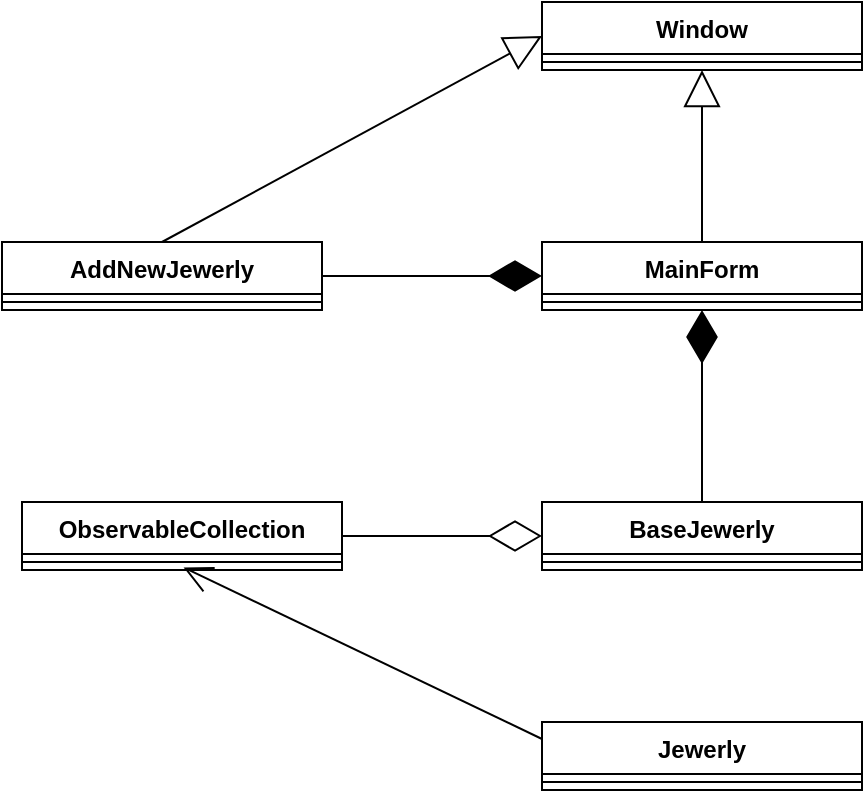 <mxfile version="21.1.5" type="device">
  <diagram name="Страница 1" id="m0-gYL4TG62qEfekST7Q">
    <mxGraphModel dx="1236" dy="573" grid="1" gridSize="10" guides="1" tooltips="1" connect="1" arrows="1" fold="1" page="1" pageScale="1" pageWidth="827" pageHeight="1169" math="0" shadow="0">
      <root>
        <mxCell id="0" />
        <mxCell id="1" parent="0" />
        <mxCell id="7zVfvUFmJrrlxcEDqSVJ-6" value="Window" style="swimlane;fontStyle=1;align=center;verticalAlign=top;childLayout=stackLayout;horizontal=1;startSize=26;horizontalStack=0;resizeParent=1;resizeParentMax=0;resizeLast=0;collapsible=1;marginBottom=0;whiteSpace=wrap;html=1;" vertex="1" parent="1">
          <mxGeometry x="460" y="120" width="160" height="34" as="geometry" />
        </mxCell>
        <mxCell id="7zVfvUFmJrrlxcEDqSVJ-8" value="" style="line;strokeWidth=1;fillColor=none;align=left;verticalAlign=middle;spacingTop=-1;spacingLeft=3;spacingRight=3;rotatable=0;labelPosition=right;points=[];portConstraint=eastwest;strokeColor=inherit;" vertex="1" parent="7zVfvUFmJrrlxcEDqSVJ-6">
          <mxGeometry y="26" width="160" height="8" as="geometry" />
        </mxCell>
        <mxCell id="7zVfvUFmJrrlxcEDqSVJ-10" value="MainForm" style="swimlane;fontStyle=1;align=center;verticalAlign=top;childLayout=stackLayout;horizontal=1;startSize=26;horizontalStack=0;resizeParent=1;resizeParentMax=0;resizeLast=0;collapsible=1;marginBottom=0;whiteSpace=wrap;html=1;" vertex="1" parent="1">
          <mxGeometry x="460" y="240" width="160" height="34" as="geometry" />
        </mxCell>
        <mxCell id="7zVfvUFmJrrlxcEDqSVJ-11" value="" style="line;strokeWidth=1;fillColor=none;align=left;verticalAlign=middle;spacingTop=-1;spacingLeft=3;spacingRight=3;rotatable=0;labelPosition=right;points=[];portConstraint=eastwest;strokeColor=inherit;" vertex="1" parent="7zVfvUFmJrrlxcEDqSVJ-10">
          <mxGeometry y="26" width="160" height="8" as="geometry" />
        </mxCell>
        <mxCell id="7zVfvUFmJrrlxcEDqSVJ-12" value="AddNewJewerly" style="swimlane;fontStyle=1;align=center;verticalAlign=top;childLayout=stackLayout;horizontal=1;startSize=26;horizontalStack=0;resizeParent=1;resizeParentMax=0;resizeLast=0;collapsible=1;marginBottom=0;whiteSpace=wrap;html=1;" vertex="1" parent="1">
          <mxGeometry x="190" y="240" width="160" height="34" as="geometry" />
        </mxCell>
        <mxCell id="7zVfvUFmJrrlxcEDqSVJ-13" value="" style="line;strokeWidth=1;fillColor=none;align=left;verticalAlign=middle;spacingTop=-1;spacingLeft=3;spacingRight=3;rotatable=0;labelPosition=right;points=[];portConstraint=eastwest;strokeColor=inherit;" vertex="1" parent="7zVfvUFmJrrlxcEDqSVJ-12">
          <mxGeometry y="26" width="160" height="8" as="geometry" />
        </mxCell>
        <mxCell id="7zVfvUFmJrrlxcEDqSVJ-14" value="BaseJewerly" style="swimlane;fontStyle=1;align=center;verticalAlign=top;childLayout=stackLayout;horizontal=1;startSize=26;horizontalStack=0;resizeParent=1;resizeParentMax=0;resizeLast=0;collapsible=1;marginBottom=0;whiteSpace=wrap;html=1;" vertex="1" parent="1">
          <mxGeometry x="460" y="370" width="160" height="34" as="geometry" />
        </mxCell>
        <mxCell id="7zVfvUFmJrrlxcEDqSVJ-15" value="" style="line;strokeWidth=1;fillColor=none;align=left;verticalAlign=middle;spacingTop=-1;spacingLeft=3;spacingRight=3;rotatable=0;labelPosition=right;points=[];portConstraint=eastwest;strokeColor=inherit;" vertex="1" parent="7zVfvUFmJrrlxcEDqSVJ-14">
          <mxGeometry y="26" width="160" height="8" as="geometry" />
        </mxCell>
        <mxCell id="7zVfvUFmJrrlxcEDqSVJ-16" value="Jewerly" style="swimlane;fontStyle=1;align=center;verticalAlign=top;childLayout=stackLayout;horizontal=1;startSize=26;horizontalStack=0;resizeParent=1;resizeParentMax=0;resizeLast=0;collapsible=1;marginBottom=0;whiteSpace=wrap;html=1;" vertex="1" parent="1">
          <mxGeometry x="460" y="480" width="160" height="34" as="geometry" />
        </mxCell>
        <mxCell id="7zVfvUFmJrrlxcEDqSVJ-17" value="" style="line;strokeWidth=1;fillColor=none;align=left;verticalAlign=middle;spacingTop=-1;spacingLeft=3;spacingRight=3;rotatable=0;labelPosition=right;points=[];portConstraint=eastwest;strokeColor=inherit;" vertex="1" parent="7zVfvUFmJrrlxcEDqSVJ-16">
          <mxGeometry y="26" width="160" height="8" as="geometry" />
        </mxCell>
        <mxCell id="7zVfvUFmJrrlxcEDqSVJ-20" value="" style="endArrow=block;endSize=16;endFill=0;html=1;rounded=0;exitX=0.5;exitY=0;exitDx=0;exitDy=0;entryX=0;entryY=0.5;entryDx=0;entryDy=0;" edge="1" parent="1" source="7zVfvUFmJrrlxcEDqSVJ-12" target="7zVfvUFmJrrlxcEDqSVJ-6">
          <mxGeometry width="160" relative="1" as="geometry">
            <mxPoint x="330" y="310" as="sourcePoint" />
            <mxPoint x="490" y="310" as="targetPoint" />
          </mxGeometry>
        </mxCell>
        <mxCell id="7zVfvUFmJrrlxcEDqSVJ-21" value="" style="endArrow=block;endSize=16;endFill=0;html=1;rounded=0;entryX=0.5;entryY=1;entryDx=0;entryDy=0;" edge="1" parent="1" source="7zVfvUFmJrrlxcEDqSVJ-10" target="7zVfvUFmJrrlxcEDqSVJ-6">
          <mxGeometry width="160" relative="1" as="geometry">
            <mxPoint x="280" y="250" as="sourcePoint" />
            <mxPoint x="470" y="147" as="targetPoint" />
            <Array as="points">
              <mxPoint x="540" y="180" />
            </Array>
          </mxGeometry>
        </mxCell>
        <mxCell id="7zVfvUFmJrrlxcEDqSVJ-23" value="ObservableCollection" style="swimlane;fontStyle=1;align=center;verticalAlign=top;childLayout=stackLayout;horizontal=1;startSize=26;horizontalStack=0;resizeParent=1;resizeParentMax=0;resizeLast=0;collapsible=1;marginBottom=0;whiteSpace=wrap;html=1;" vertex="1" parent="1">
          <mxGeometry x="200" y="370" width="160" height="34" as="geometry" />
        </mxCell>
        <mxCell id="7zVfvUFmJrrlxcEDqSVJ-24" value="" style="line;strokeWidth=1;fillColor=none;align=left;verticalAlign=middle;spacingTop=-1;spacingLeft=3;spacingRight=3;rotatable=0;labelPosition=right;points=[];portConstraint=eastwest;strokeColor=inherit;" vertex="1" parent="7zVfvUFmJrrlxcEDqSVJ-23">
          <mxGeometry y="26" width="160" height="8" as="geometry" />
        </mxCell>
        <mxCell id="7zVfvUFmJrrlxcEDqSVJ-25" value="" style="endArrow=diamondThin;endFill=1;endSize=24;html=1;rounded=0;exitX=1;exitY=0.5;exitDx=0;exitDy=0;entryX=0;entryY=0.5;entryDx=0;entryDy=0;" edge="1" parent="1" source="7zVfvUFmJrrlxcEDqSVJ-12" target="7zVfvUFmJrrlxcEDqSVJ-10">
          <mxGeometry width="160" relative="1" as="geometry">
            <mxPoint x="330" y="310" as="sourcePoint" />
            <mxPoint x="490" y="310" as="targetPoint" />
          </mxGeometry>
        </mxCell>
        <mxCell id="7zVfvUFmJrrlxcEDqSVJ-26" value="" style="endArrow=diamondThin;endFill=0;endSize=24;html=1;rounded=0;exitX=1;exitY=0.5;exitDx=0;exitDy=0;entryX=0;entryY=0.5;entryDx=0;entryDy=0;" edge="1" parent="1" source="7zVfvUFmJrrlxcEDqSVJ-23" target="7zVfvUFmJrrlxcEDqSVJ-14">
          <mxGeometry width="160" relative="1" as="geometry">
            <mxPoint x="330" y="310" as="sourcePoint" />
            <mxPoint x="490" y="310" as="targetPoint" />
          </mxGeometry>
        </mxCell>
        <mxCell id="7zVfvUFmJrrlxcEDqSVJ-27" value="" style="endArrow=open;endFill=1;endSize=12;html=1;rounded=0;exitX=0;exitY=0.25;exitDx=0;exitDy=0;entryX=0.505;entryY=0.845;entryDx=0;entryDy=0;entryPerimeter=0;" edge="1" parent="1" source="7zVfvUFmJrrlxcEDqSVJ-16" target="7zVfvUFmJrrlxcEDqSVJ-24">
          <mxGeometry width="160" relative="1" as="geometry">
            <mxPoint x="330" y="310" as="sourcePoint" />
            <mxPoint x="280" y="410" as="targetPoint" />
          </mxGeometry>
        </mxCell>
        <mxCell id="7zVfvUFmJrrlxcEDqSVJ-28" value="" style="endArrow=diamondThin;endFill=1;endSize=24;html=1;rounded=0;exitX=0.5;exitY=0;exitDx=0;exitDy=0;entryX=0.5;entryY=1;entryDx=0;entryDy=0;" edge="1" parent="1" source="7zVfvUFmJrrlxcEDqSVJ-14" target="7zVfvUFmJrrlxcEDqSVJ-10">
          <mxGeometry width="160" relative="1" as="geometry">
            <mxPoint x="360" y="267" as="sourcePoint" />
            <mxPoint x="470" y="267" as="targetPoint" />
          </mxGeometry>
        </mxCell>
      </root>
    </mxGraphModel>
  </diagram>
</mxfile>
